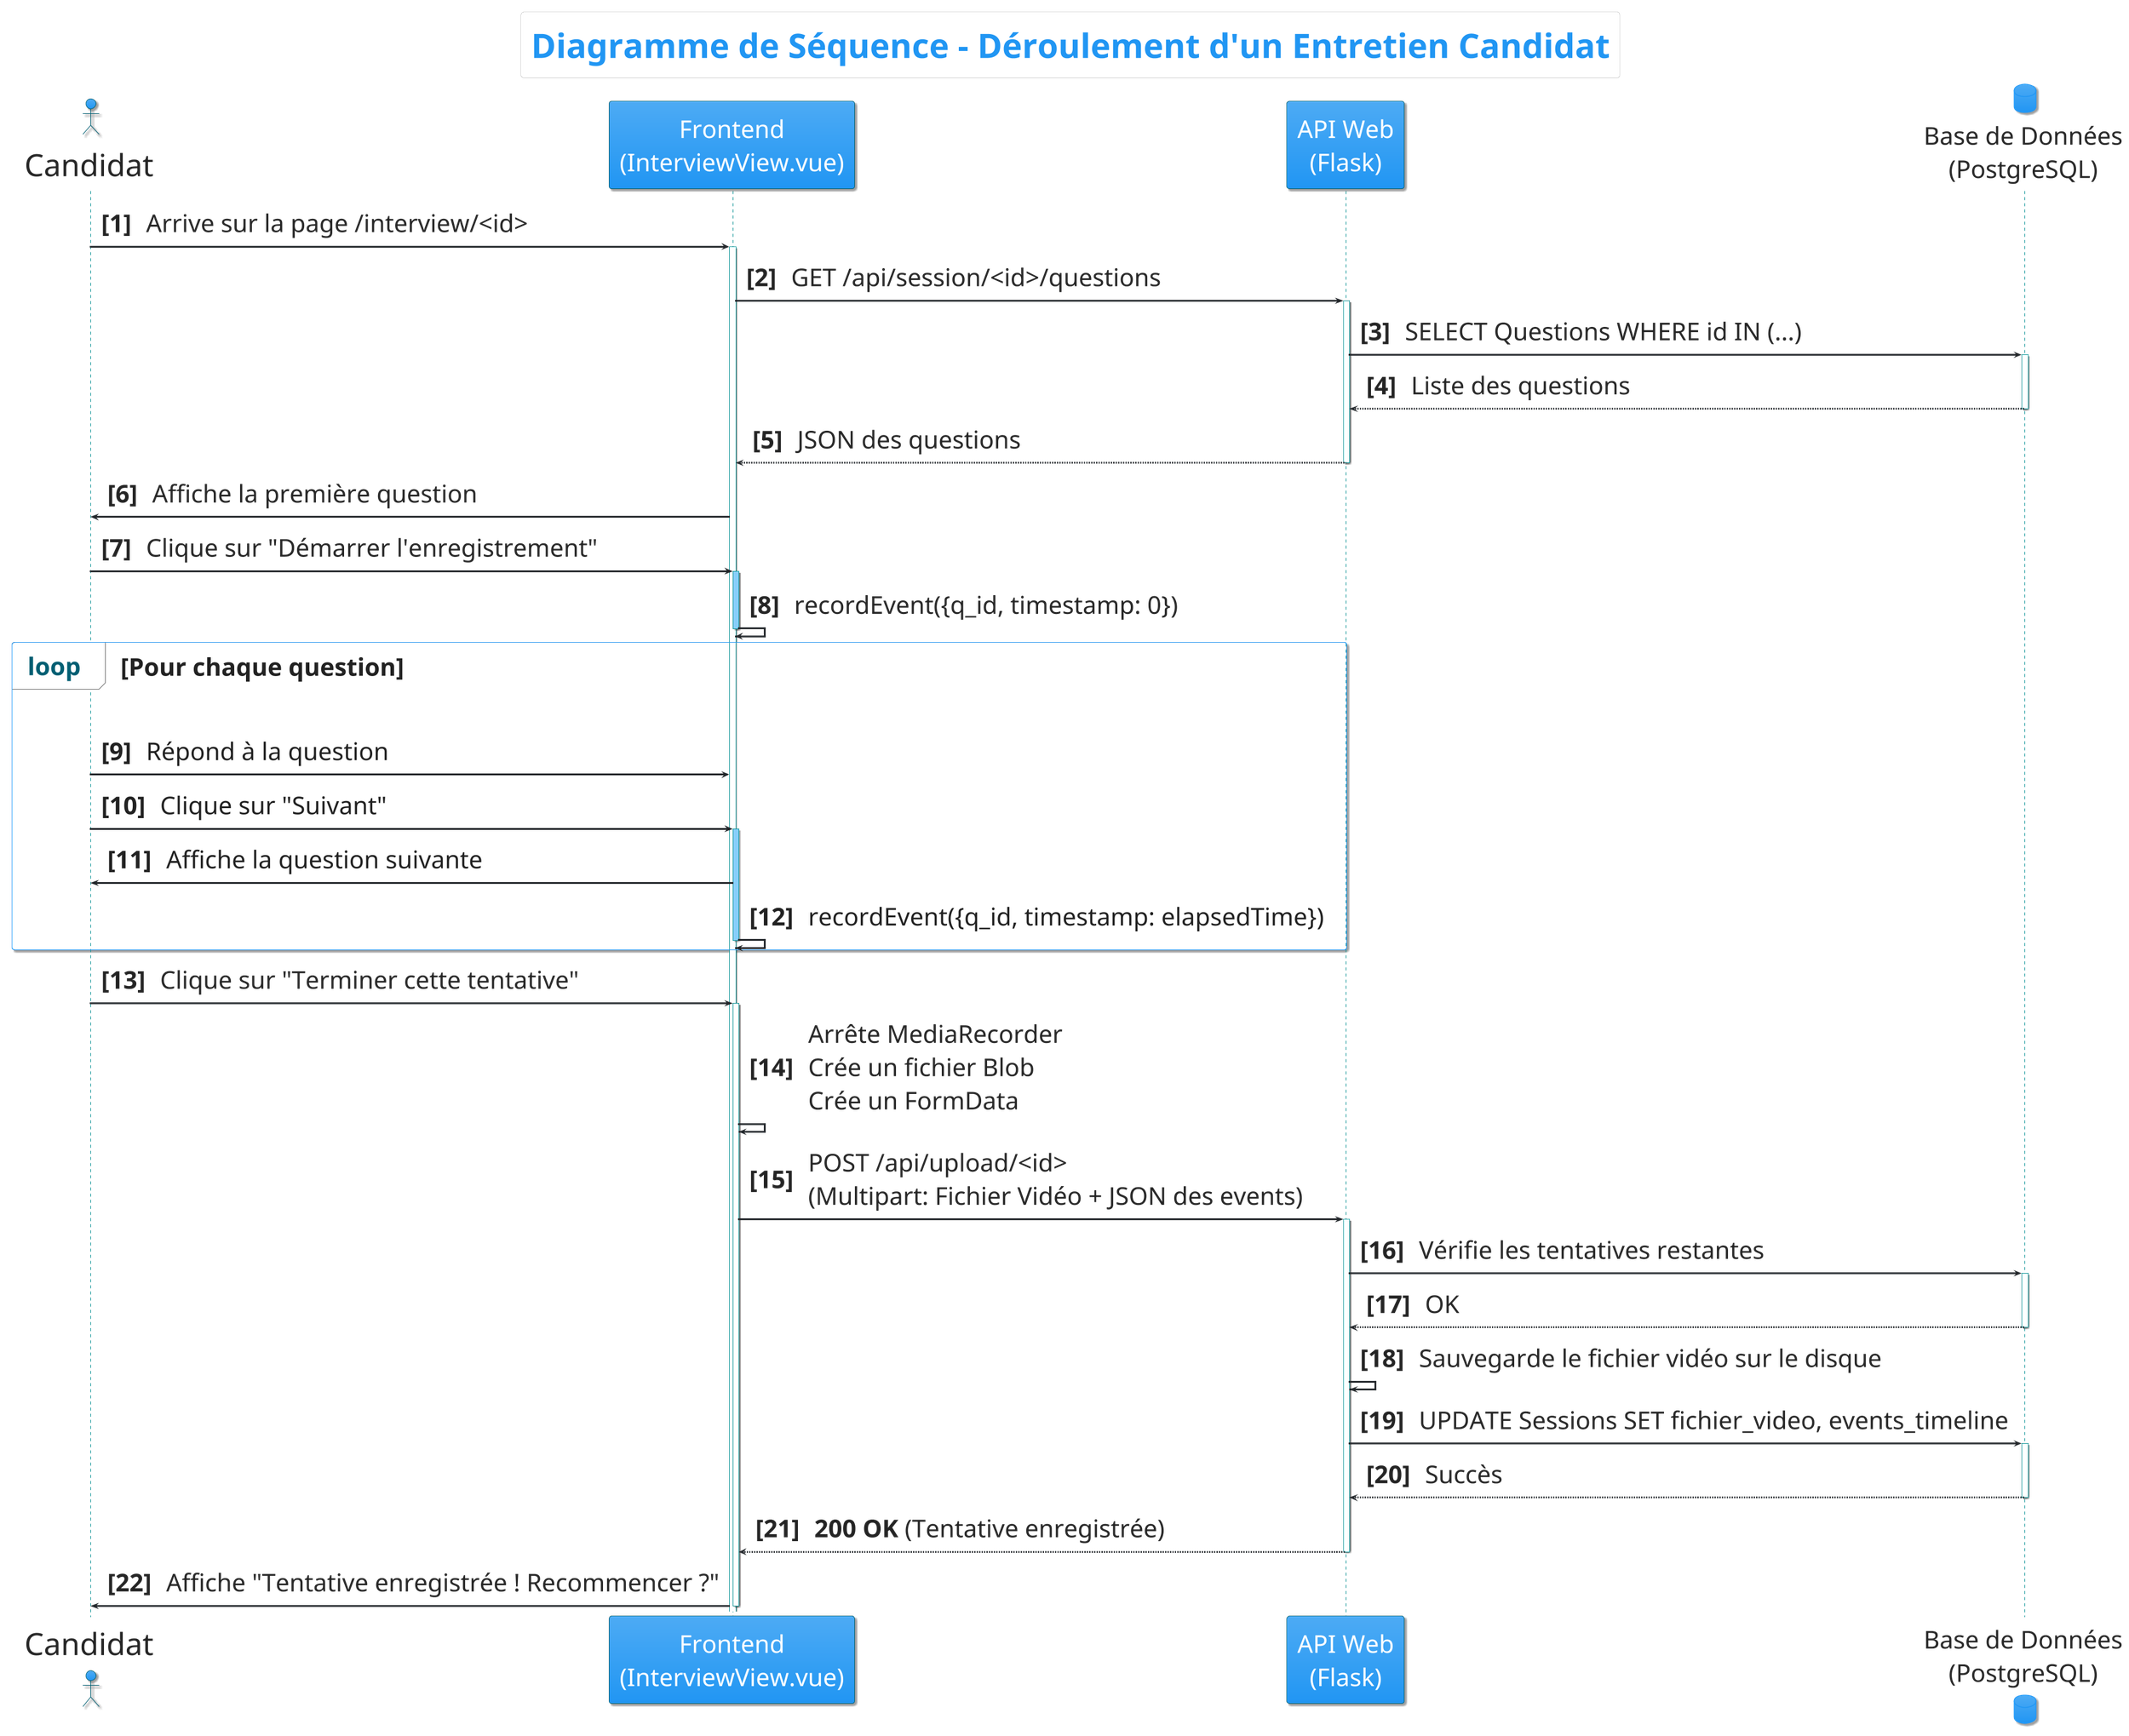 @startuml Diag-Séquence - Déroulement d'un Entretien Candidat
!theme materia

skinparam DefaultFontSize 40
skinparam TitleFontSize 55
skinparam CaptionFontSize 50
skinparam NoteFontSize 50
skinparam ActorFontSize 50
skinparam UsecaseFontSize 50


title **Diagramme de Séquence - Déroulement d'un Entretien Candidat**

autonumber "<b>[0]"
skinparam sequence {
    ActorBorderColor #005f73
    ParticipantBorderColor #005f73
    LifeLineBorderColor #0a9396
    ArrowColor #212529
    GroupHeaderFontColor #005f73
}

actor Candidat as C
participant "Frontend\n(InterviewView.vue)" as FE
participant "API Web\n(Flask)" as BE
database "Base de Données\n(PostgreSQL)" as DB

C -> FE: Arrive sur la page /interview/<id>
activate FE

FE -> BE: GET /api/session/<id>/questions
activate BE
BE -> DB: SELECT Questions WHERE id IN (...)
activate DB
DB --> BE: Liste des questions
deactivate DB
BE --> FE: JSON des questions
deactivate BE

FE -> C: Affiche la première question

C -> FE: Clique sur "Démarrer l'enregistrement"
activate FE #LightSkyBlue
FE -> FE: recordEvent({q_id, timestamp: 0})
deactivate FE

loop Pour chaque question
    C -> FE: Répond à la question
    C -> FE: Clique sur "Suivant"
    activate FE #LightSkyBlue
    FE -> C: Affiche la question suivante
    FE -> FE: recordEvent({q_id, timestamp: elapsedTime})
    deactivate FE
end

C -> FE: Clique sur "Terminer cette tentative"
activate FE

FE -> FE: Arrête MediaRecorder\nCrée un fichier Blob\nCrée un FormData

FE -> BE: POST /api/upload/<id>\n(Multipart: Fichier Vidéo + JSON des events)
activate BE

BE -> DB: Vérifie les tentatives restantes
activate DB
DB --> BE: OK
deactivate DB

BE -> BE: Sauvegarde le fichier vidéo sur le disque
BE -> DB: UPDATE Sessions SET fichier_video, events_timeline
activate DB
DB --> BE: Succès
deactivate DB

BE --> FE: **200 OK** (Tentative enregistrée)
deactivate BE

FE -> C: Affiche "Tentative enregistrée ! Recommencer ?"
deactivate FE

@enduml